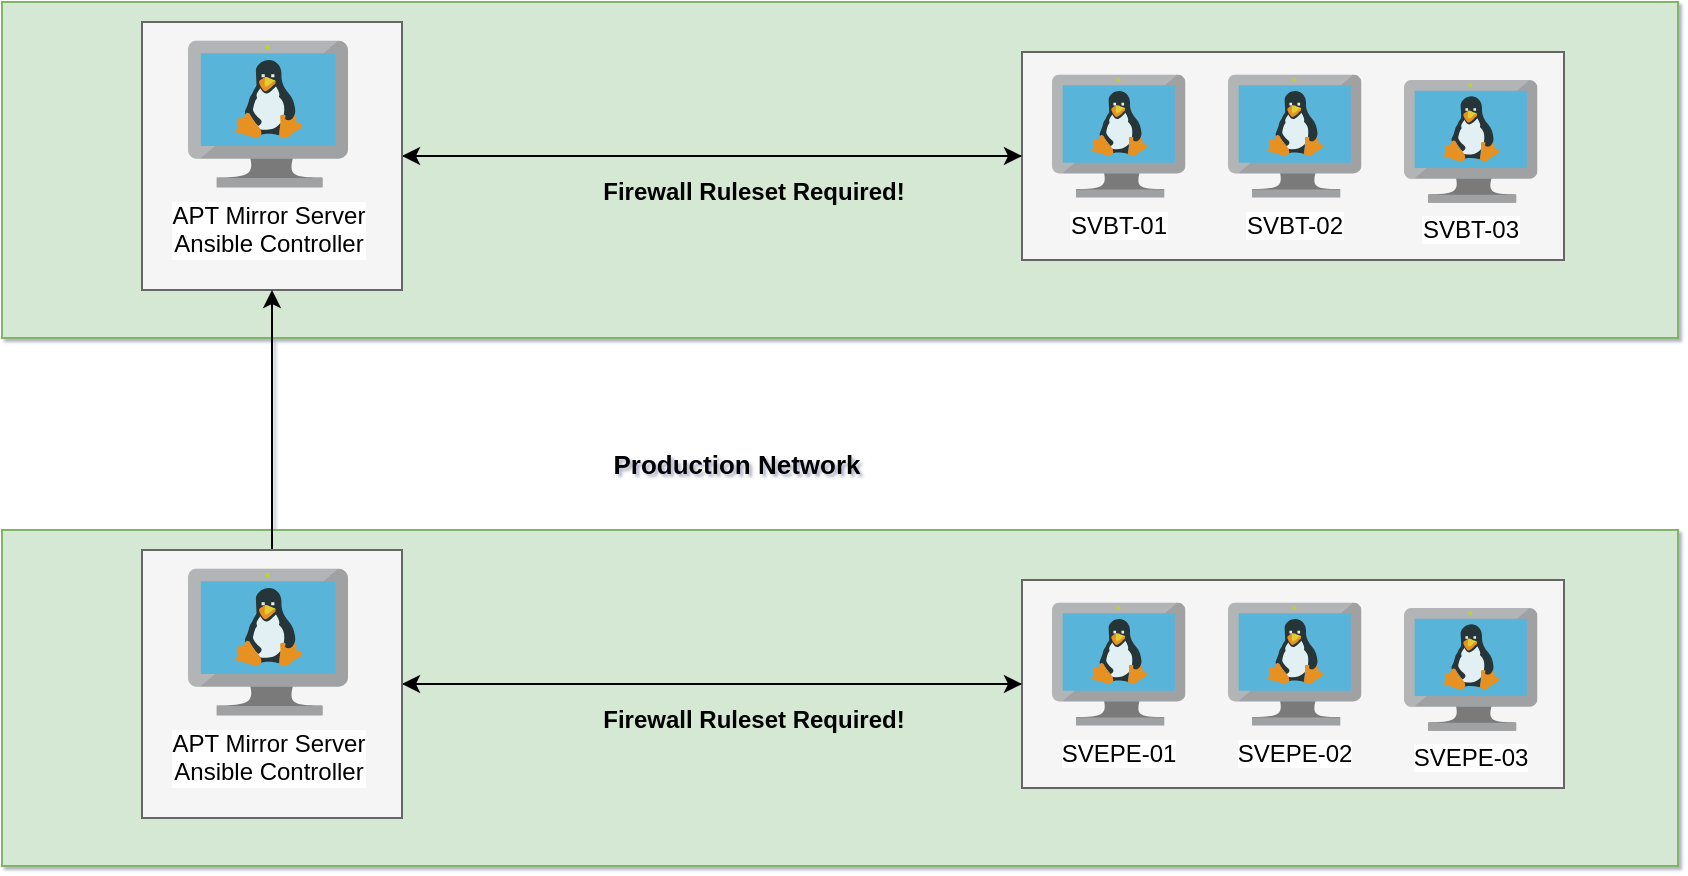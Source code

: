 <mxfile version="28.0.6">
  <diagram name="Page-1" id="Yay8gkdrrfTUArw_L0t_">
    <mxGraphModel dx="1378" dy="752" grid="1" gridSize="8" guides="1" tooltips="1" connect="1" arrows="1" fold="1" page="1" pageScale="1" pageWidth="1100" pageHeight="850" background="none" math="0" shadow="1">
      <root>
        <mxCell id="0" />
        <mxCell id="1" parent="0" />
        <mxCell id="YleI4EzTrmfIdfU0BML3-26" value="" style="rounded=0;whiteSpace=wrap;html=1;fillColor=#d5e8d4;strokeColor=#82b366;" parent="1" vertex="1">
          <mxGeometry x="96" y="80" width="838" height="168" as="geometry" />
        </mxCell>
        <mxCell id="KJ8qABfEN3y5GjXMAreh-10" style="edgeStyle=orthogonalEdgeStyle;rounded=0;orthogonalLoop=1;jettySize=auto;html=1;exitX=0;exitY=0.5;exitDx=0;exitDy=0;" edge="1" parent="1" source="ynbUYO4sn585GT9K957H-20" target="YleI4EzTrmfIdfU0BML3-15">
          <mxGeometry relative="1" as="geometry" />
        </mxCell>
        <mxCell id="ynbUYO4sn585GT9K957H-20" value="" style="rounded=0;whiteSpace=wrap;html=1;fillColor=#f5f5f5;strokeColor=#666666;fontColor=#333333;" parent="1" vertex="1">
          <mxGeometry x="606" y="105" width="271" height="104" as="geometry" />
        </mxCell>
        <mxCell id="KJ8qABfEN3y5GjXMAreh-11" style="edgeStyle=orthogonalEdgeStyle;rounded=0;orthogonalLoop=1;jettySize=auto;html=1;exitX=1;exitY=0.5;exitDx=0;exitDy=0;entryX=0;entryY=0.5;entryDx=0;entryDy=0;" edge="1" parent="1" source="YleI4EzTrmfIdfU0BML3-15" target="ynbUYO4sn585GT9K957H-20">
          <mxGeometry relative="1" as="geometry" />
        </mxCell>
        <mxCell id="YleI4EzTrmfIdfU0BML3-15" value="" style="rounded=0;whiteSpace=wrap;html=1;fillColor=#f5f5f5;strokeColor=#666666;fontColor=#333333;" parent="1" vertex="1">
          <mxGeometry x="166" y="90" width="130" height="134" as="geometry" />
        </mxCell>
        <mxCell id="ynbUYO4sn585GT9K957H-1" value="APT Mirror Server&lt;div&gt;Ansible Controller&lt;/div&gt;" style="image;sketch=0;aspect=fixed;html=1;points=[];align=center;fontSize=12;image=img/lib/mscae/VM_Linux.svg;" parent="1" vertex="1">
          <mxGeometry x="189" y="99.2" width="80" height="73.6" as="geometry" />
        </mxCell>
        <mxCell id="iATs5-p0Ry6HwTi2f4iV-19" value="&lt;b&gt;Production Network&lt;/b&gt;" style="text;html=1;align=center;verticalAlign=middle;whiteSpace=wrap;rounded=0;fontSize=13;" parent="1" vertex="1">
          <mxGeometry x="392" y="296" width="142.5" height="30" as="geometry" />
        </mxCell>
        <mxCell id="iATs5-p0Ry6HwTi2f4iV-24" value="&lt;div&gt;&lt;b&gt;Firewall Ruleset Required!&lt;/b&gt;&lt;/div&gt;" style="text;html=1;align=center;verticalAlign=middle;whiteSpace=wrap;rounded=0;" parent="1" vertex="1">
          <mxGeometry x="382" y="160" width="180" height="30" as="geometry" />
        </mxCell>
        <mxCell id="KJ8qABfEN3y5GjXMAreh-1" value="SVBT-01" style="image;sketch=0;aspect=fixed;html=1;points=[];align=center;fontSize=12;image=img/lib/mscae/VM_Linux.svg;" vertex="1" parent="1">
          <mxGeometry x="621" y="116.3" width="66.75" height="61.41" as="geometry" />
        </mxCell>
        <mxCell id="KJ8qABfEN3y5GjXMAreh-4" value="SVBT-02" style="image;sketch=0;aspect=fixed;html=1;points=[];align=center;fontSize=12;image=img/lib/mscae/VM_Linux.svg;" vertex="1" parent="1">
          <mxGeometry x="709" y="116.3" width="66.75" height="61.41" as="geometry" />
        </mxCell>
        <mxCell id="KJ8qABfEN3y5GjXMAreh-9" value="SVBT-03" style="image;sketch=0;aspect=fixed;html=1;points=[];align=center;fontSize=12;image=img/lib/mscae/VM_Linux.svg;" vertex="1" parent="1">
          <mxGeometry x="797" y="119" width="66.75" height="61.41" as="geometry" />
        </mxCell>
        <mxCell id="KJ8qABfEN3y5GjXMAreh-12" value="" style="rounded=0;whiteSpace=wrap;html=1;fillColor=#d5e8d4;strokeColor=#82b366;" vertex="1" parent="1">
          <mxGeometry x="96" y="344" width="838" height="168" as="geometry" />
        </mxCell>
        <mxCell id="KJ8qABfEN3y5GjXMAreh-13" style="edgeStyle=orthogonalEdgeStyle;rounded=0;orthogonalLoop=1;jettySize=auto;html=1;exitX=0;exitY=0.5;exitDx=0;exitDy=0;" edge="1" parent="1" source="KJ8qABfEN3y5GjXMAreh-14" target="KJ8qABfEN3y5GjXMAreh-16">
          <mxGeometry relative="1" as="geometry" />
        </mxCell>
        <mxCell id="KJ8qABfEN3y5GjXMAreh-14" value="" style="rounded=0;whiteSpace=wrap;html=1;fillColor=#f5f5f5;strokeColor=#666666;fontColor=#333333;" vertex="1" parent="1">
          <mxGeometry x="606" y="369" width="271" height="104" as="geometry" />
        </mxCell>
        <mxCell id="KJ8qABfEN3y5GjXMAreh-15" style="edgeStyle=orthogonalEdgeStyle;rounded=0;orthogonalLoop=1;jettySize=auto;html=1;exitX=1;exitY=0.5;exitDx=0;exitDy=0;entryX=0;entryY=0.5;entryDx=0;entryDy=0;" edge="1" parent="1" source="KJ8qABfEN3y5GjXMAreh-16" target="KJ8qABfEN3y5GjXMAreh-14">
          <mxGeometry relative="1" as="geometry" />
        </mxCell>
        <mxCell id="KJ8qABfEN3y5GjXMAreh-25" style="edgeStyle=orthogonalEdgeStyle;rounded=0;orthogonalLoop=1;jettySize=auto;html=1;entryX=0.5;entryY=1;entryDx=0;entryDy=0;" edge="1" parent="1" source="KJ8qABfEN3y5GjXMAreh-16" target="YleI4EzTrmfIdfU0BML3-15">
          <mxGeometry relative="1" as="geometry" />
        </mxCell>
        <mxCell id="KJ8qABfEN3y5GjXMAreh-16" value="" style="rounded=0;whiteSpace=wrap;html=1;fillColor=#f5f5f5;strokeColor=#666666;fontColor=#333333;" vertex="1" parent="1">
          <mxGeometry x="166" y="354" width="130" height="134" as="geometry" />
        </mxCell>
        <mxCell id="KJ8qABfEN3y5GjXMAreh-17" value="APT Mirror Server&lt;div&gt;Ansible Controller&lt;/div&gt;" style="image;sketch=0;aspect=fixed;html=1;points=[];align=center;fontSize=12;image=img/lib/mscae/VM_Linux.svg;" vertex="1" parent="1">
          <mxGeometry x="189" y="363.2" width="80" height="73.6" as="geometry" />
        </mxCell>
        <mxCell id="KJ8qABfEN3y5GjXMAreh-18" value="&lt;div&gt;&lt;b&gt;Firewall Ruleset Required!&lt;/b&gt;&lt;/div&gt;" style="text;html=1;align=center;verticalAlign=middle;whiteSpace=wrap;rounded=0;" vertex="1" parent="1">
          <mxGeometry x="382" y="424" width="180" height="30" as="geometry" />
        </mxCell>
        <mxCell id="KJ8qABfEN3y5GjXMAreh-19" value="SVEPE-01" style="image;sketch=0;aspect=fixed;html=1;points=[];align=center;fontSize=12;image=img/lib/mscae/VM_Linux.svg;" vertex="1" parent="1">
          <mxGeometry x="621" y="380.3" width="66.75" height="61.41" as="geometry" />
        </mxCell>
        <mxCell id="KJ8qABfEN3y5GjXMAreh-20" value="SVEPE-02" style="image;sketch=0;aspect=fixed;html=1;points=[];align=center;fontSize=12;image=img/lib/mscae/VM_Linux.svg;" vertex="1" parent="1">
          <mxGeometry x="709" y="380.3" width="66.75" height="61.41" as="geometry" />
        </mxCell>
        <mxCell id="KJ8qABfEN3y5GjXMAreh-21" value="SVEPE-03" style="image;sketch=0;aspect=fixed;html=1;points=[];align=center;fontSize=12;image=img/lib/mscae/VM_Linux.svg;" vertex="1" parent="1">
          <mxGeometry x="797" y="383" width="66.75" height="61.41" as="geometry" />
        </mxCell>
      </root>
    </mxGraphModel>
  </diagram>
</mxfile>
